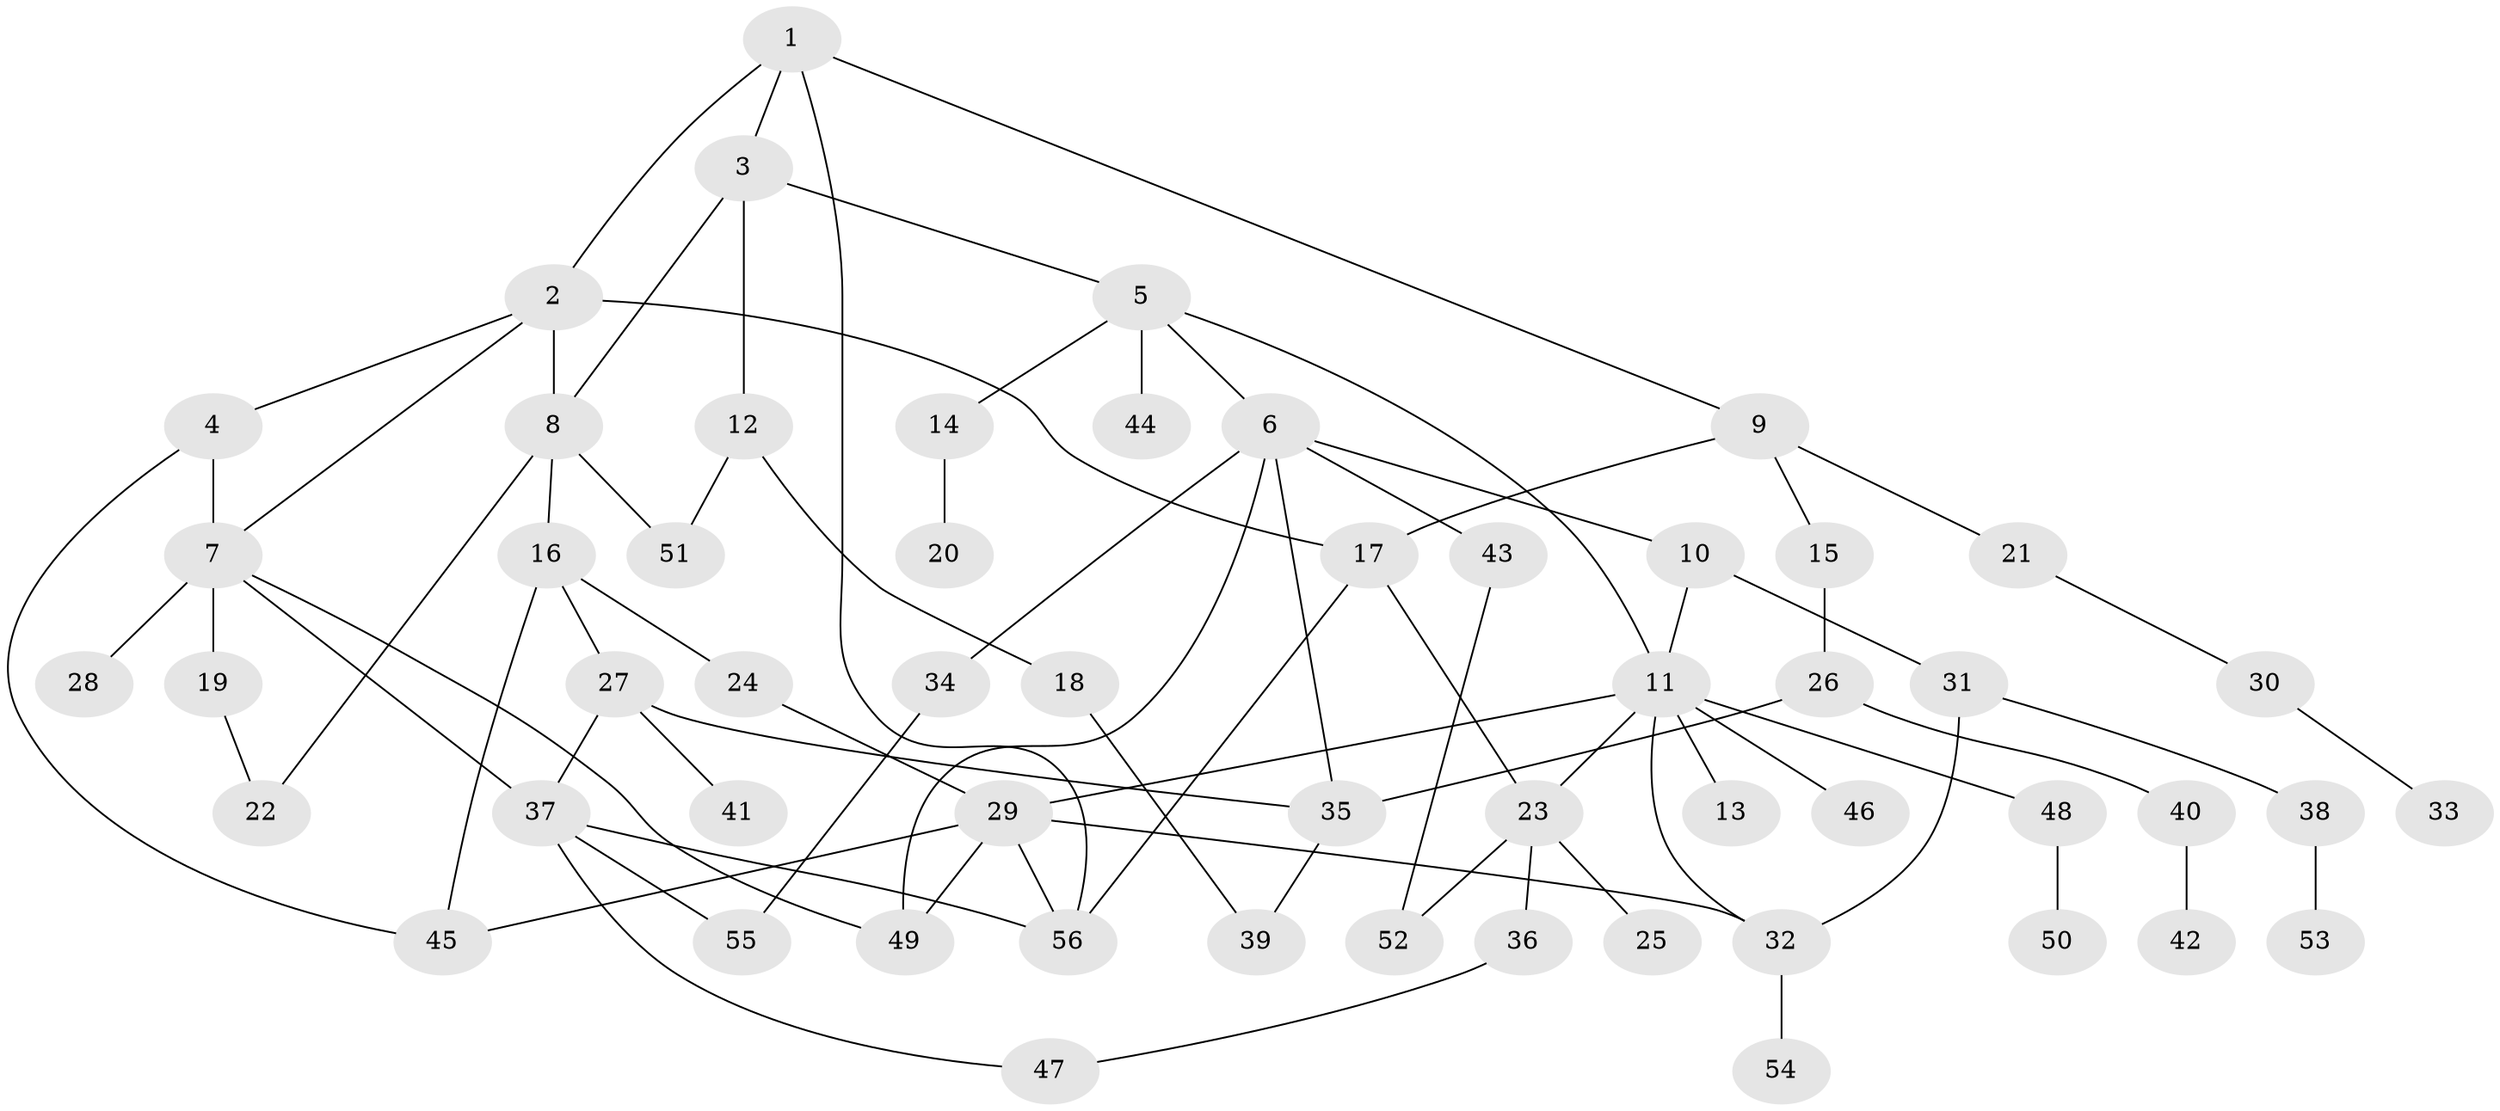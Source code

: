 // Generated by graph-tools (version 1.1) at 2025/42/03/09/25 04:42:01]
// undirected, 56 vertices, 79 edges
graph export_dot {
graph [start="1"]
  node [color=gray90,style=filled];
  1;
  2;
  3;
  4;
  5;
  6;
  7;
  8;
  9;
  10;
  11;
  12;
  13;
  14;
  15;
  16;
  17;
  18;
  19;
  20;
  21;
  22;
  23;
  24;
  25;
  26;
  27;
  28;
  29;
  30;
  31;
  32;
  33;
  34;
  35;
  36;
  37;
  38;
  39;
  40;
  41;
  42;
  43;
  44;
  45;
  46;
  47;
  48;
  49;
  50;
  51;
  52;
  53;
  54;
  55;
  56;
  1 -- 2;
  1 -- 3;
  1 -- 9;
  1 -- 56;
  2 -- 4;
  2 -- 17;
  2 -- 8;
  2 -- 7;
  3 -- 5;
  3 -- 8;
  3 -- 12;
  4 -- 7;
  4 -- 45;
  5 -- 6;
  5 -- 11;
  5 -- 14;
  5 -- 44;
  6 -- 10;
  6 -- 34;
  6 -- 35;
  6 -- 43;
  6 -- 49;
  7 -- 19;
  7 -- 28;
  7 -- 37;
  7 -- 49;
  8 -- 16;
  8 -- 22;
  8 -- 51;
  9 -- 15;
  9 -- 21;
  9 -- 17;
  10 -- 31;
  10 -- 11;
  11 -- 13;
  11 -- 23;
  11 -- 32;
  11 -- 46;
  11 -- 48;
  11 -- 29;
  12 -- 18;
  12 -- 51;
  14 -- 20;
  15 -- 26;
  16 -- 24;
  16 -- 27;
  16 -- 45;
  17 -- 56;
  17 -- 23;
  18 -- 39;
  19 -- 22;
  21 -- 30;
  23 -- 25;
  23 -- 36;
  23 -- 52;
  24 -- 29;
  26 -- 40;
  26 -- 35;
  27 -- 41;
  27 -- 35;
  27 -- 37;
  29 -- 45;
  29 -- 49;
  29 -- 56;
  29 -- 32;
  30 -- 33;
  31 -- 38;
  31 -- 32;
  32 -- 54;
  34 -- 55;
  35 -- 39;
  36 -- 47;
  37 -- 55;
  37 -- 47;
  37 -- 56;
  38 -- 53;
  40 -- 42;
  43 -- 52;
  48 -- 50;
}
